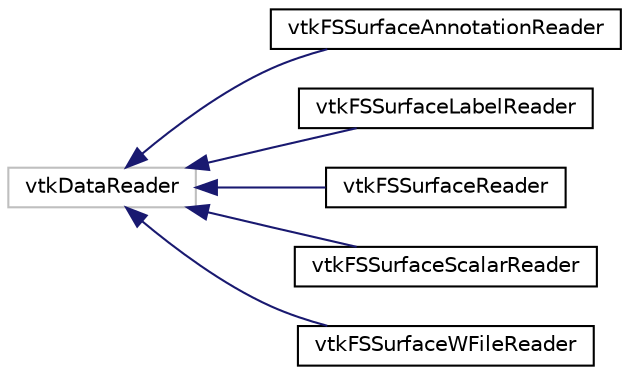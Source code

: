 digraph "Graphical Class Hierarchy"
{
  bgcolor="transparent";
  edge [fontname="Helvetica",fontsize="10",labelfontname="Helvetica",labelfontsize="10"];
  node [fontname="Helvetica",fontsize="10",shape=record];
  rankdir="LR";
  Node334 [label="vtkDataReader",height=0.2,width=0.4,color="grey75"];
  Node334 -> Node0 [dir="back",color="midnightblue",fontsize="10",style="solid",fontname="Helvetica"];
  Node0 [label="vtkFSSurfaceAnnotationReader",height=0.2,width=0.4,color="black",URL="$classvtkFSSurfaceAnnotationReader.html",tooltip="Read a surface annotation and color table file from Freesurfer tools. "];
  Node334 -> Node336 [dir="back",color="midnightblue",fontsize="10",style="solid",fontname="Helvetica"];
  Node336 [label="vtkFSSurfaceLabelReader",height=0.2,width=0.4,color="black",URL="$classvtkFSSurfaceLabelReader.html",tooltip="Read a label surface overlay file (*.label) from Freesurfer tools. "];
  Node334 -> Node337 [dir="back",color="midnightblue",fontsize="10",style="solid",fontname="Helvetica"];
  Node337 [label="vtkFSSurfaceReader",height=0.2,width=0.4,color="black",URL="$classvtkFSSurfaceReader.html",tooltip="Read a surface file from Freesurfer tools. "];
  Node334 -> Node338 [dir="back",color="midnightblue",fontsize="10",style="solid",fontname="Helvetica"];
  Node338 [label="vtkFSSurfaceScalarReader",height=0.2,width=0.4,color="black",URL="$classvtkFSSurfaceScalarReader.html",tooltip="Read a surface scalar file from Freesurfer tools. "];
  Node334 -> Node339 [dir="back",color="midnightblue",fontsize="10",style="solid",fontname="Helvetica"];
  Node339 [label="vtkFSSurfaceWFileReader",height=0.2,width=0.4,color="black",URL="$classvtkFSSurfaceWFileReader.html",tooltip="Read a surface w file (*.w) file from Freesurfer tools. "];
}

